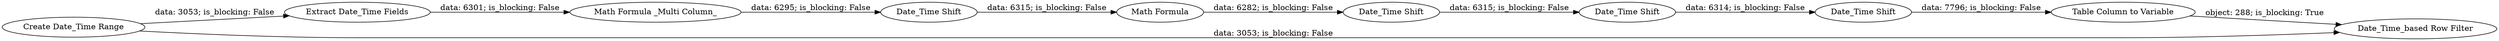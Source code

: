 digraph {
	"-8490717774769606052_65" [label="Extract Date_Time Fields"]
	"-8490717774769606052_72" [label="Date_Time_based Row Filter"]
	"-8490717774769606052_68" [label="Date_Time Shift"]
	"-8490717774769606052_66" [label="Date_Time Shift"]
	"-8490717774769606052_70" [label="Date_Time Shift"]
	"-8490717774769606052_67" [label="Math Formula _Multi Column_"]
	"-8490717774769606052_73" [label="Date_Time Shift"]
	"-8490717774769606052_69" [label="Math Formula"]
	"-8490717774769606052_64" [label="Create Date_Time Range"]
	"-8490717774769606052_71" [label="Table Column to Variable"]
	"-8490717774769606052_71" -> "-8490717774769606052_72" [label="object: 288; is_blocking: True"]
	"-8490717774769606052_64" -> "-8490717774769606052_72" [label="data: 3053; is_blocking: False"]
	"-8490717774769606052_65" -> "-8490717774769606052_67" [label="data: 6301; is_blocking: False"]
	"-8490717774769606052_70" -> "-8490717774769606052_73" [label="data: 6314; is_blocking: False"]
	"-8490717774769606052_66" -> "-8490717774769606052_69" [label="data: 6315; is_blocking: False"]
	"-8490717774769606052_68" -> "-8490717774769606052_70" [label="data: 6315; is_blocking: False"]
	"-8490717774769606052_64" -> "-8490717774769606052_65" [label="data: 3053; is_blocking: False"]
	"-8490717774769606052_69" -> "-8490717774769606052_68" [label="data: 6282; is_blocking: False"]
	"-8490717774769606052_73" -> "-8490717774769606052_71" [label="data: 7796; is_blocking: False"]
	"-8490717774769606052_67" -> "-8490717774769606052_66" [label="data: 6295; is_blocking: False"]
	rankdir=LR
}
